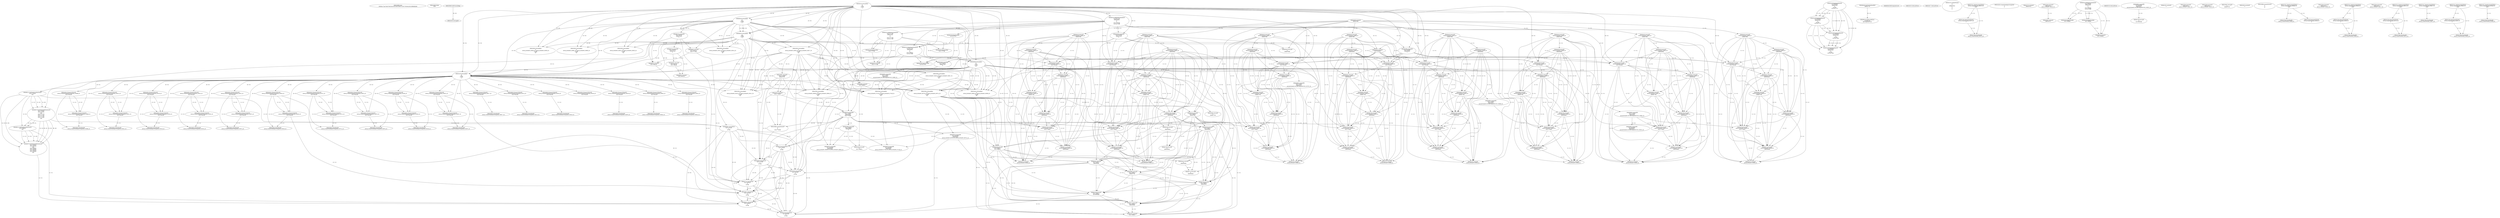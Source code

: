 // Global SCDG with merge call
digraph {
	0 [label="268454688.main
2d585ec73ae76a975632dcc810f156cf1bf4e7cc5547263c9a24614f89d9d4bd"]
	1 [label="268454699.Sleep
1000"]
	2 [label="268450908.GetProcessHeap
"]
	3 [label="268465424.VirtualAlloc
0
128
12288
4"]
	4 [label="268465190.RegOpenKeyExW
2147483650
268501000
0
131097
2147417172"]
	5 [label="268465223.RegQueryValueExW
2147417376
268500984
0
0
3221762048
2147417188"]
	3 -> 5 [label="(0-->5)"]
	6 [label="268465239.RegCloseKey
2147417376"]
	5 -> 6 [label="(1-->1)"]
	7 [label="268465489.wsprintfW
3221762048
268501104
0"]
	3 -> 7 [label="(0-->1)"]
	5 -> 7 [label="(5-->1)"]
	8 [label="268466183.VirtualAlloc
0
1024
12288
4"]
	3 -> 8 [label="(3-->3)"]
	3 -> 8 [label="(4-->4)"]
	9 [label="268466202.VirtualAlloc
0
3596
12288
4"]
	3 -> 9 [label="(3-->3)"]
	8 -> 9 [label="(3-->3)"]
	3 -> 9 [label="(4-->4)"]
	8 -> 9 [label="(4-->4)"]
	10 [label="268466212.GetWindowsDirectoryW
3221770240
256"]
	9 -> 10 [label="(0-->1)"]
	11 [label="268466270.GetVolumeInformationW
3221770240
3221770752
256
3221771776
3221771784
3221771780
3221771264
256"]
	9 -> 11 [label="(0-->1)"]
	10 -> 11 [label="(1-->1)"]
	10 -> 11 [label="(2-->3)"]
	10 -> 11 [label="(2-->8)"]
	12 [label="268465190.RegOpenKeyExW
2147483650
268501632
0
131097
2147417172"]
	4 -> 12 [label="(1-->1)"]
	4 -> 12 [label="(4-->4)"]
	4 -> 12 [label="(5-->5)"]
	13 [label="268466376.wsprintfW
3221766144
268501204
0"]
	8 -> 13 [label="(0-->1)"]
	14 [label="268466397.lstrcatW
3221766144
3221771788"]
	8 -> 14 [label="(0-->1)"]
	13 -> 14 [label="(1-->1)"]
	15 [label="268466409.GetModuleHandleW
268501752"]
	16 [label="268466416.GetProcAddress
270536744
RtlComputeCrc32"]
	15 -> 16 [label="(0-->1)"]
	17 [label="268466432.lstrlenW
3221766144"]
	8 -> 17 [label="(0-->1)"]
	13 -> 17 [label="(1-->1)"]
	14 -> 17 [label="(1-->1)"]
	18 [label="268466449.RtlComputeCrc32
"]
	19 [label="268466481.VirtualFree
3221770240
0
32768"]
	9 -> 19 [label="(0-->1)"]
	10 -> 19 [label="(1-->1)"]
	11 -> 19 [label="(1-->1)"]
	20 [label="268464882.lstrlenW
3221762048"]
	3 -> 20 [label="(0-->1)"]
	5 -> 20 [label="(5-->1)"]
	7 -> 20 [label="(1-->1)"]
	21 [label="268464893.lstrlenW
268497860"]
	22 [label="268453932.VirtualAlloc
0
retval_lstrlenW_32820_32_retval_lstrlenW_32817_32
12288
64"]
	3 -> 22 [label="(3-->3)"]
	8 -> 22 [label="(3-->3)"]
	9 -> 22 [label="(3-->3)"]
	23 [label="268453967.lstrcpyW
3221774336
268497976"]
	22 -> 23 [label="(0-->1)"]
	24 [label="268453974.lstrlenW
3221774336"]
	22 -> 24 [label="(0-->1)"]
	23 -> 24 [label="(1-->1)"]
	25 [label="268464425.lstrcatW
retval_lstrlenW_32882_32
268497860"]
	21 -> 25 [label="(1-->2)"]
	26 [label="268464433.lstrcatW
retval_lstrlenW_32882_32
268500944"]
	25 -> 26 [label="(1-->1)"]
	27 [label="268464439.lstrcatW
retval_lstrlenW_32882_32
3221762048"]
	25 -> 27 [label="(1-->1)"]
	26 -> 27 [label="(1-->1)"]
	3 -> 27 [label="(0-->2)"]
	5 -> 27 [label="(5-->2)"]
	7 -> 27 [label="(1-->2)"]
	20 -> 27 [label="(1-->2)"]
	28 [label="268464447.lstrcatW
retval_lstrlenW_32882_32
268500948"]
	25 -> 28 [label="(1-->1)"]
	26 -> 28 [label="(1-->1)"]
	27 -> 28 [label="(1-->1)"]
	29 [label="268464636.VirtualAlloc
0
66
12288
64"]
	3 -> 29 [label="(3-->3)"]
	8 -> 29 [label="(3-->3)"]
	9 -> 29 [label="(3-->3)"]
	22 -> 29 [label="(3-->3)"]
	22 -> 29 [label="(4-->4)"]
	30 [label="268464679.wsprintfW
3221778432
268500964
3221774336"]
	29 -> 30 [label="(0-->1)"]
	22 -> 30 [label="(0-->3)"]
	23 -> 30 [label="(1-->3)"]
	24 -> 30 [label="(1-->3)"]
	31 [label="268464692.lstrcatW
retval_lstrlenW_32882_32
268497764"]
	25 -> 31 [label="(1-->1)"]
	26 -> 31 [label="(1-->1)"]
	27 -> 31 [label="(1-->1)"]
	28 -> 31 [label="(1-->1)"]
	32 [label="268464700.lstrcatW
retval_lstrlenW_32882_32
268500944"]
	25 -> 32 [label="(1-->1)"]
	26 -> 32 [label="(1-->1)"]
	27 -> 32 [label="(1-->1)"]
	28 -> 32 [label="(1-->1)"]
	31 -> 32 [label="(1-->1)"]
	26 -> 32 [label="(2-->2)"]
	33 [label="268464706.lstrcatW
retval_lstrlenW_32882_32
3221778432"]
	25 -> 33 [label="(1-->1)"]
	26 -> 33 [label="(1-->1)"]
	27 -> 33 [label="(1-->1)"]
	28 -> 33 [label="(1-->1)"]
	31 -> 33 [label="(1-->1)"]
	32 -> 33 [label="(1-->1)"]
	29 -> 33 [label="(0-->2)"]
	30 -> 33 [label="(1-->2)"]
	34 [label="268464714.lstrcatW
retval_lstrlenW_32882_32
268500948"]
	25 -> 34 [label="(1-->1)"]
	26 -> 34 [label="(1-->1)"]
	27 -> 34 [label="(1-->1)"]
	28 -> 34 [label="(1-->1)"]
	31 -> 34 [label="(1-->1)"]
	32 -> 34 [label="(1-->1)"]
	33 -> 34 [label="(1-->1)"]
	28 -> 34 [label="(2-->2)"]
	35 [label="268464726.VirtualFree
3221778432
0
32768"]
	29 -> 35 [label="(0-->1)"]
	30 -> 35 [label="(1-->1)"]
	33 -> 35 [label="(2-->1)"]
	19 -> 35 [label="(3-->3)"]
	36 [label="268464767.lstrlenW
retval_lstrlenW_32882_32"]
	25 -> 36 [label="(1-->1)"]
	26 -> 36 [label="(1-->1)"]
	27 -> 36 [label="(1-->1)"]
	28 -> 36 [label="(1-->1)"]
	31 -> 36 [label="(1-->1)"]
	32 -> 36 [label="(1-->1)"]
	33 -> 36 [label="(1-->1)"]
	34 -> 36 [label="(1-->1)"]
	37 [label="268453998.CreateMutexW
0
0
3221774336"]
	22 -> 37 [label="(0-->3)"]
	23 -> 37 [label="(1-->3)"]
	24 -> 37 [label="(1-->3)"]
	30 -> 37 [label="(3-->3)"]
	38 [label="268454010.GetLastError
"]
	39 [label="268454017.GetLastError
"]
	40 [label="268454043.VirtualFree
3221774336
0
32768"]
	22 -> 40 [label="(0-->1)"]
	23 -> 40 [label="(1-->1)"]
	24 -> 40 [label="(1-->1)"]
	30 -> 40 [label="(3-->1)"]
	37 -> 40 [label="(3-->1)"]
	19 -> 40 [label="(3-->3)"]
	35 -> 40 [label="(3-->3)"]
	41 [label="268467629.VirtualFree
3221762048
0
32768"]
	3 -> 41 [label="(0-->1)"]
	5 -> 41 [label="(5-->1)"]
	7 -> 41 [label="(1-->1)"]
	20 -> 41 [label="(1-->1)"]
	27 -> 41 [label="(2-->1)"]
	19 -> 41 [label="(3-->3)"]
	35 -> 41 [label="(3-->3)"]
	40 -> 41 [label="(3-->3)"]
	42 [label="268467737.VirtualFree
3221766144
0
32768"]
	8 -> 42 [label="(0-->1)"]
	13 -> 42 [label="(1-->1)"]
	14 -> 42 [label="(1-->1)"]
	17 -> 42 [label="(1-->1)"]
	19 -> 42 [label="(3-->3)"]
	35 -> 42 [label="(3-->3)"]
	40 -> 42 [label="(3-->3)"]
	41 -> 42 [label="(3-->3)"]
	43 [label="268454737.CreateThread
0
0
268447024
0
0
0"]
	44 [label="268454761.WaitForSingleObject
retval_CreateThread_33075_32
5000"]
	45 [label="268454780.TerminateThread
retval_CreateThread_33075_32
0"]
	44 -> 45 [label="(1-->1)"]
	46 [label="268454790.CloseHandle
retval_CreateThread_33075_32"]
	44 -> 46 [label="(1-->1)"]
	45 -> 46 [label="(1-->1)"]
	47 [label="268454450.CreateToolhelp32Snapshot
2
0"]
	48 [label="268454476.VirtualAlloc
0
556
12288
4"]
	3 -> 48 [label="(3-->3)"]
	8 -> 48 [label="(3-->3)"]
	9 -> 48 [label="(3-->3)"]
	22 -> 48 [label="(3-->3)"]
	29 -> 48 [label="(3-->3)"]
	3 -> 48 [label="(4-->4)"]
	8 -> 48 [label="(4-->4)"]
	9 -> 48 [label="(4-->4)"]
	49 [label="268454501.Process32FirstW
retval_CreateToolhelp32Snapshot_33520_32
3221782528"]
	48 -> 49 [label="(0-->2)"]
	50 [label="268454533.lstrcmpiW
"]
	2 -> 50 [label="(0-->0)"]
	51 [label="268454602.Process32NextW
retval_CreateToolhelp32Snapshot_33520_32
3221782528"]
	49 -> 51 [label="(1-->1)"]
	48 -> 51 [label="(0-->2)"]
	49 -> 51 [label="(2-->2)"]
	52 [label="268454627.VirtualFree
3221782528
0
32768"]
	48 -> 52 [label="(0-->1)"]
	49 -> 52 [label="(2-->1)"]
	51 -> 52 [label="(2-->1)"]
	19 -> 52 [label="(3-->3)"]
	35 -> 52 [label="(3-->3)"]
	40 -> 52 [label="(3-->3)"]
	41 -> 52 [label="(3-->3)"]
	42 -> 52 [label="(3-->3)"]
	53 [label="268454634.CloseHandle
retval_CreateToolhelp32Snapshot_33520_32"]
	49 -> 53 [label="(1-->1)"]
	51 -> 53 [label="(1-->1)"]
	54 [label="268465190.RegOpenKeyExW
2147483650
268501000
0
131097
2147417052"]
	4 -> 54 [label="(1-->1)"]
	12 -> 54 [label="(1-->1)"]
	4 -> 54 [label="(2-->2)"]
	4 -> 54 [label="(4-->4)"]
	12 -> 54 [label="(4-->4)"]
	55 [label="268465223.RegQueryValueExW
2147417376
268500984
0
0
3221786624
2147417068"]
	5 -> 55 [label="(1-->1)"]
	6 -> 55 [label="(1-->1)"]
	5 -> 55 [label="(2-->2)"]
	56 [label="268465489.wsprintfW
3221786624
268501104
0"]
	55 -> 56 [label="(5-->1)"]
	7 -> 56 [label="(2-->2)"]
	57 [label="268466212.GetWindowsDirectoryW
3221794816
256"]
	10 -> 57 [label="(2-->2)"]
	11 -> 57 [label="(3-->2)"]
	11 -> 57 [label="(8-->2)"]
	58 [label="268466270.GetVolumeInformationW
3221794816
3221795328
256
3221796352
3221796360
3221796356
3221795840
256"]
	57 -> 58 [label="(1-->1)"]
	10 -> 58 [label="(2-->3)"]
	11 -> 58 [label="(3-->3)"]
	11 -> 58 [label="(8-->3)"]
	57 -> 58 [label="(2-->3)"]
	10 -> 58 [label="(2-->8)"]
	11 -> 58 [label="(3-->8)"]
	11 -> 58 [label="(8-->8)"]
	57 -> 58 [label="(2-->8)"]
	59 [label="268465190.RegOpenKeyExW
2147483650
268501632
0
131097
2147417052"]
	4 -> 59 [label="(1-->1)"]
	12 -> 59 [label="(1-->1)"]
	54 -> 59 [label="(1-->1)"]
	12 -> 59 [label="(2-->2)"]
	4 -> 59 [label="(4-->4)"]
	12 -> 59 [label="(4-->4)"]
	54 -> 59 [label="(4-->4)"]
	54 -> 59 [label="(5-->5)"]
	60 [label="268466376.wsprintfW
3221790720
268501204
0"]
	13 -> 60 [label="(2-->2)"]
	61 [label="268466397.lstrcatW
3221790720
3221796364"]
	60 -> 61 [label="(1-->1)"]
	62 [label="268466432.lstrlenW
3221790720"]
	60 -> 62 [label="(1-->1)"]
	61 -> 62 [label="(1-->1)"]
	63 [label="268466481.VirtualFree
3221794816
0
32768"]
	57 -> 63 [label="(1-->1)"]
	58 -> 63 [label="(1-->1)"]
	19 -> 63 [label="(3-->3)"]
	35 -> 63 [label="(3-->3)"]
	40 -> 63 [label="(3-->3)"]
	41 -> 63 [label="(3-->3)"]
	42 -> 63 [label="(3-->3)"]
	52 -> 63 [label="(3-->3)"]
	64 [label="268464882.lstrlenW
3221786624"]
	55 -> 64 [label="(5-->1)"]
	56 -> 64 [label="(1-->1)"]
	65 [label="268452641.VirtualAlloc
0
retval_lstrlenW_36733_32_retval_lstrlenW_36731_32
12288
64"]
	3 -> 65 [label="(3-->3)"]
	8 -> 65 [label="(3-->3)"]
	9 -> 65 [label="(3-->3)"]
	22 -> 65 [label="(3-->3)"]
	29 -> 65 [label="(3-->3)"]
	48 -> 65 [label="(3-->3)"]
	22 -> 65 [label="(4-->4)"]
	29 -> 65 [label="(4-->4)"]
	66 [label="268464425.lstrcatW
3221798912
268497860"]
	65 -> 66 [label="(0-->1)"]
	21 -> 66 [label="(1-->2)"]
	25 -> 66 [label="(2-->2)"]
	67 [label="268464433.lstrcatW
3221798912
268500944"]
	65 -> 67 [label="(0-->1)"]
	66 -> 67 [label="(1-->1)"]
	26 -> 67 [label="(2-->2)"]
	32 -> 67 [label="(2-->2)"]
	68 [label="268464439.lstrcatW
3221798912
3221786624"]
	65 -> 68 [label="(0-->1)"]
	66 -> 68 [label="(1-->1)"]
	67 -> 68 [label="(1-->1)"]
	55 -> 68 [label="(5-->2)"]
	56 -> 68 [label="(1-->2)"]
	64 -> 68 [label="(1-->2)"]
	69 [label="268464447.lstrcatW
3221798912
268500948"]
	65 -> 69 [label="(0-->1)"]
	66 -> 69 [label="(1-->1)"]
	67 -> 69 [label="(1-->1)"]
	68 -> 69 [label="(1-->1)"]
	28 -> 69 [label="(2-->2)"]
	34 -> 69 [label="(2-->2)"]
	70 [label="268464679.wsprintfW
3221803008
268500964
retval_lstrlenW_36733_32_retval_lstrlenW_36731_32"]
	30 -> 70 [label="(2-->2)"]
	65 -> 70 [label="(2-->3)"]
	71 [label="268464692.lstrcatW
3221798912
268497764"]
	65 -> 71 [label="(0-->1)"]
	66 -> 71 [label="(1-->1)"]
	67 -> 71 [label="(1-->1)"]
	68 -> 71 [label="(1-->1)"]
	69 -> 71 [label="(1-->1)"]
	31 -> 71 [label="(2-->2)"]
	72 [label="268464700.lstrcatW
3221798912
268500944"]
	65 -> 72 [label="(0-->1)"]
	66 -> 72 [label="(1-->1)"]
	67 -> 72 [label="(1-->1)"]
	68 -> 72 [label="(1-->1)"]
	69 -> 72 [label="(1-->1)"]
	71 -> 72 [label="(1-->1)"]
	26 -> 72 [label="(2-->2)"]
	32 -> 72 [label="(2-->2)"]
	67 -> 72 [label="(2-->2)"]
	73 [label="268464706.lstrcatW
3221798912
3221803008"]
	65 -> 73 [label="(0-->1)"]
	66 -> 73 [label="(1-->1)"]
	67 -> 73 [label="(1-->1)"]
	68 -> 73 [label="(1-->1)"]
	69 -> 73 [label="(1-->1)"]
	71 -> 73 [label="(1-->1)"]
	72 -> 73 [label="(1-->1)"]
	70 -> 73 [label="(1-->2)"]
	74 [label="268464714.lstrcatW
3221798912
268500948"]
	65 -> 74 [label="(0-->1)"]
	66 -> 74 [label="(1-->1)"]
	67 -> 74 [label="(1-->1)"]
	68 -> 74 [label="(1-->1)"]
	69 -> 74 [label="(1-->1)"]
	71 -> 74 [label="(1-->1)"]
	72 -> 74 [label="(1-->1)"]
	73 -> 74 [label="(1-->1)"]
	28 -> 74 [label="(2-->2)"]
	34 -> 74 [label="(2-->2)"]
	69 -> 74 [label="(2-->2)"]
	75 [label="268464726.VirtualFree
3221803008
0
32768"]
	70 -> 75 [label="(1-->1)"]
	73 -> 75 [label="(2-->1)"]
	19 -> 75 [label="(3-->3)"]
	35 -> 75 [label="(3-->3)"]
	40 -> 75 [label="(3-->3)"]
	41 -> 75 [label="(3-->3)"]
	42 -> 75 [label="(3-->3)"]
	52 -> 75 [label="(3-->3)"]
	63 -> 75 [label="(3-->3)"]
	76 [label="268464767.lstrlenW
3221798912"]
	65 -> 76 [label="(0-->1)"]
	66 -> 76 [label="(1-->1)"]
	67 -> 76 [label="(1-->1)"]
	68 -> 76 [label="(1-->1)"]
	69 -> 76 [label="(1-->1)"]
	71 -> 76 [label="(1-->1)"]
	72 -> 76 [label="(1-->1)"]
	73 -> 76 [label="(1-->1)"]
	74 -> 76 [label="(1-->1)"]
	77 [label="268452707.lstrlenW
268497912"]
	78 [label="268452834.lstrcpyW
268510272
retval_lstrlenW_39034_32"]
	79 [label="268452841.lstrlenW
268510272"]
	78 -> 79 [label="(1-->1)"]
	80 [label="268465489.wsprintfW
3221786624
268500964
0"]
	30 -> 80 [label="(2-->2)"]
	81 [label="268465223.RegQueryValueExW
3221796364
268501592
0
0
3221796364
2147417068"]
	82 [label="268465254.GetLastError
"]
	83 [label="268465263.RegCloseKey
3221796364"]
	81 -> 83 [label="(1-->1)"]
	81 -> 83 [label="(5-->1)"]
	84 [label="268452641.VirtualAlloc
0
retval_lstrlenW_35413_32_retval_lstrlenW_35411_32
12288
64"]
	3 -> 84 [label="(3-->3)"]
	8 -> 84 [label="(3-->3)"]
	9 -> 84 [label="(3-->3)"]
	22 -> 84 [label="(3-->3)"]
	29 -> 84 [label="(3-->3)"]
	48 -> 84 [label="(3-->3)"]
	22 -> 84 [label="(4-->4)"]
	29 -> 84 [label="(4-->4)"]
	85 [label="268464425.lstrcatW
0
268497860"]
	21 -> 85 [label="(1-->2)"]
	25 -> 85 [label="(2-->2)"]
	86 [label="268464433.lstrcatW
0
268500944"]
	26 -> 86 [label="(2-->2)"]
	32 -> 86 [label="(2-->2)"]
	87 [label="268464439.lstrcatW
0
3221786624"]
	64 -> 87 [label="(1-->2)"]
	80 -> 87 [label="(1-->2)"]
	88 [label="268464447.lstrcatW
0
268500948"]
	28 -> 88 [label="(2-->2)"]
	34 -> 88 [label="(2-->2)"]
	89 [label="268464662.wsprintfW
3221803008
268500952
unconstrained_ret_RtlComputeCrc32_35397_32"]
	90 [label="268464692.lstrcatW
0
268497764"]
	31 -> 90 [label="(2-->2)"]
	91 [label="268464700.lstrcatW
0
268500944"]
	26 -> 91 [label="(2-->2)"]
	32 -> 91 [label="(2-->2)"]
	86 -> 91 [label="(2-->2)"]
	92 [label="268464706.lstrcatW
0
3221803008"]
	89 -> 92 [label="(1-->2)"]
	93 [label="268464714.lstrcatW
0
268500948"]
	28 -> 93 [label="(2-->2)"]
	34 -> 93 [label="(2-->2)"]
	88 -> 93 [label="(2-->2)"]
	94 [label="268464767.lstrlenW
0"]
	95 [label="268452834.lstrcpyW
268510272
retval_lstrlenW_38591_32"]
	96 [label="268465263.RegCloseKey
2147417376"]
	5 -> 96 [label="(1-->1)"]
	6 -> 96 [label="(1-->1)"]
	55 -> 96 [label="(1-->1)"]
	97 [label="268452641.VirtualAlloc
0
retval_lstrlenW_38560_32_retval_lstrlenW_38564_32
12288
64"]
	3 -> 97 [label="(3-->3)"]
	8 -> 97 [label="(3-->3)"]
	9 -> 97 [label="(3-->3)"]
	22 -> 97 [label="(3-->3)"]
	29 -> 97 [label="(3-->3)"]
	48 -> 97 [label="(3-->3)"]
	22 -> 97 [label="(4-->4)"]
	29 -> 97 [label="(4-->4)"]
	98 [label="268464679.wsprintfW
3221803008
268500964
retval_lstrlenW_38560_32_retval_lstrlenW_38564_32"]
	30 -> 98 [label="(2-->2)"]
	80 -> 98 [label="(2-->2)"]
	97 -> 98 [label="(2-->3)"]
	99 [label="268452834.lstrcpyW
268510272
retval_lstrlenW_39035_32"]
	100 [label="268465489.wsprintfW
3221762048
268500964
0"]
	3 -> 100 [label="(0-->1)"]
	5 -> 100 [label="(5-->1)"]
	101 [label="268453932.VirtualAlloc
0
retval_lstrlenW_32818_32_retval_lstrlenW_32821_32
12288
64"]
	3 -> 101 [label="(3-->3)"]
	8 -> 101 [label="(3-->3)"]
	9 -> 101 [label="(3-->3)"]
	102 [label="268453967.lstrcpyW
0
268497976"]
	103 [label="268453974.lstrlenW
0"]
	104 [label="268464425.lstrcatW
retval_lstrlenW_32855_32
268497860"]
	21 -> 104 [label="(1-->2)"]
	105 [label="268464433.lstrcatW
retval_lstrlenW_32855_32
268500944"]
	104 -> 105 [label="(1-->1)"]
	106 [label="268464439.lstrcatW
retval_lstrlenW_32855_32
3221762048"]
	104 -> 106 [label="(1-->1)"]
	105 -> 106 [label="(1-->1)"]
	3 -> 106 [label="(0-->2)"]
	5 -> 106 [label="(5-->2)"]
	20 -> 106 [label="(1-->2)"]
	100 -> 106 [label="(1-->2)"]
	107 [label="268464447.lstrcatW
retval_lstrlenW_32855_32
268500948"]
	104 -> 107 [label="(1-->1)"]
	105 -> 107 [label="(1-->1)"]
	106 -> 107 [label="(1-->1)"]
	108 [label="268464662.wsprintfW
3221778432
268500952
unconstrained_ret_RtlComputeCrc32_32805_32"]
	29 -> 108 [label="(0-->1)"]
	109 [label="268464692.lstrcatW
retval_lstrlenW_32855_32
268497764"]
	104 -> 109 [label="(1-->1)"]
	105 -> 109 [label="(1-->1)"]
	106 -> 109 [label="(1-->1)"]
	107 -> 109 [label="(1-->1)"]
	110 [label="268464700.lstrcatW
retval_lstrlenW_32855_32
268500944"]
	104 -> 110 [label="(1-->1)"]
	105 -> 110 [label="(1-->1)"]
	106 -> 110 [label="(1-->1)"]
	107 -> 110 [label="(1-->1)"]
	109 -> 110 [label="(1-->1)"]
	105 -> 110 [label="(2-->2)"]
	111 [label="268464706.lstrcatW
retval_lstrlenW_32855_32
3221778432"]
	104 -> 111 [label="(1-->1)"]
	105 -> 111 [label="(1-->1)"]
	106 -> 111 [label="(1-->1)"]
	107 -> 111 [label="(1-->1)"]
	109 -> 111 [label="(1-->1)"]
	110 -> 111 [label="(1-->1)"]
	29 -> 111 [label="(0-->2)"]
	108 -> 111 [label="(1-->2)"]
	112 [label="268464714.lstrcatW
retval_lstrlenW_32855_32
268500948"]
	104 -> 112 [label="(1-->1)"]
	105 -> 112 [label="(1-->1)"]
	106 -> 112 [label="(1-->1)"]
	107 -> 112 [label="(1-->1)"]
	109 -> 112 [label="(1-->1)"]
	110 -> 112 [label="(1-->1)"]
	111 -> 112 [label="(1-->1)"]
	107 -> 112 [label="(2-->2)"]
	113 [label="268464767.lstrlenW
retval_lstrlenW_32855_32"]
	104 -> 113 [label="(1-->1)"]
	105 -> 113 [label="(1-->1)"]
	106 -> 113 [label="(1-->1)"]
	107 -> 113 [label="(1-->1)"]
	109 -> 113 [label="(1-->1)"]
	110 -> 113 [label="(1-->1)"]
	111 -> 113 [label="(1-->1)"]
	112 -> 113 [label="(1-->1)"]
	114 [label="268453998.CreateMutexW
0
0
0"]
	115 [label="268454761.WaitForSingleObject
retval_CreateThread_33049_32
5000"]
	116 [label="268454790.CloseHandle
retval_CreateThread_33049_32"]
	115 -> 116 [label="(1-->1)"]
	117 [label="268454501.Process32FirstW
retval_CreateToolhelp32Snapshot_33251_32
3221782528"]
	48 -> 117 [label="(0-->2)"]
	118 [label="268454602.Process32NextW
retval_CreateToolhelp32Snapshot_33251_32
3221782528"]
	117 -> 118 [label="(1-->1)"]
	48 -> 118 [label="(0-->2)"]
	117 -> 118 [label="(2-->2)"]
	119 [label="268454634.CloseHandle
retval_CreateToolhelp32Snapshot_33251_32"]
	117 -> 119 [label="(1-->1)"]
	118 -> 119 [label="(1-->1)"]
	120 [label="268452641.VirtualAlloc
0
retval_lstrlenW_37145_32_retval_lstrlenW_37146_32
12288
64"]
	3 -> 120 [label="(3-->3)"]
	8 -> 120 [label="(3-->3)"]
	9 -> 120 [label="(3-->3)"]
	29 -> 120 [label="(3-->3)"]
	48 -> 120 [label="(3-->3)"]
	101 -> 120 [label="(3-->3)"]
	29 -> 120 [label="(4-->4)"]
	101 -> 120 [label="(4-->4)"]
	121 [label="268464679.wsprintfW
3221803008
268500964
retval_lstrlenW_37145_32_retval_lstrlenW_37146_32"]
	80 -> 121 [label="(2-->2)"]
	100 -> 121 [label="(2-->2)"]
	120 -> 121 [label="(2-->3)"]
	122 [label="268452834.lstrcpyW
268510272
retval_lstrlenW_39036_32"]
	123 [label="268464425.lstrcatW
retval_lstrlenW_32838_32
268497860"]
	21 -> 123 [label="(1-->2)"]
	124 [label="268464433.lstrcatW
retval_lstrlenW_32838_32
268500944"]
	123 -> 124 [label="(1-->1)"]
	125 [label="268464439.lstrcatW
retval_lstrlenW_32838_32
3221762048"]
	123 -> 125 [label="(1-->1)"]
	124 -> 125 [label="(1-->1)"]
	3 -> 125 [label="(0-->2)"]
	5 -> 125 [label="(5-->2)"]
	20 -> 125 [label="(1-->2)"]
	100 -> 125 [label="(1-->2)"]
	126 [label="268464447.lstrcatW
retval_lstrlenW_32838_32
268500948"]
	123 -> 126 [label="(1-->1)"]
	124 -> 126 [label="(1-->1)"]
	125 -> 126 [label="(1-->1)"]
	127 [label="268464692.lstrcatW
retval_lstrlenW_32838_32
268497764"]
	123 -> 127 [label="(1-->1)"]
	124 -> 127 [label="(1-->1)"]
	125 -> 127 [label="(1-->1)"]
	126 -> 127 [label="(1-->1)"]
	128 [label="268464700.lstrcatW
retval_lstrlenW_32838_32
268500944"]
	123 -> 128 [label="(1-->1)"]
	124 -> 128 [label="(1-->1)"]
	125 -> 128 [label="(1-->1)"]
	126 -> 128 [label="(1-->1)"]
	127 -> 128 [label="(1-->1)"]
	124 -> 128 [label="(2-->2)"]
	129 [label="268464706.lstrcatW
retval_lstrlenW_32838_32
3221778432"]
	123 -> 129 [label="(1-->1)"]
	124 -> 129 [label="(1-->1)"]
	125 -> 129 [label="(1-->1)"]
	126 -> 129 [label="(1-->1)"]
	127 -> 129 [label="(1-->1)"]
	128 -> 129 [label="(1-->1)"]
	29 -> 129 [label="(0-->2)"]
	108 -> 129 [label="(1-->2)"]
	130 [label="268464714.lstrcatW
retval_lstrlenW_32838_32
268500948"]
	123 -> 130 [label="(1-->1)"]
	124 -> 130 [label="(1-->1)"]
	125 -> 130 [label="(1-->1)"]
	126 -> 130 [label="(1-->1)"]
	127 -> 130 [label="(1-->1)"]
	128 -> 130 [label="(1-->1)"]
	129 -> 130 [label="(1-->1)"]
	126 -> 130 [label="(2-->2)"]
	131 [label="268464767.lstrlenW
retval_lstrlenW_32838_32"]
	123 -> 131 [label="(1-->1)"]
	124 -> 131 [label="(1-->1)"]
	125 -> 131 [label="(1-->1)"]
	126 -> 131 [label="(1-->1)"]
	127 -> 131 [label="(1-->1)"]
	128 -> 131 [label="(1-->1)"]
	129 -> 131 [label="(1-->1)"]
	130 -> 131 [label="(1-->1)"]
	132 [label="268454761.WaitForSingleObject
retval_CreateThread_32958_32
5000"]
	133 [label="268454780.TerminateThread
retval_CreateThread_32958_32
0"]
	132 -> 133 [label="(1-->1)"]
	134 [label="268454790.CloseHandle
retval_CreateThread_32958_32"]
	132 -> 134 [label="(1-->1)"]
	133 -> 134 [label="(1-->1)"]
	135 [label="268454501.Process32FirstW
retval_CreateToolhelp32Snapshot_33135_32
3221782528"]
	48 -> 135 [label="(0-->2)"]
	136 [label="268454602.Process32NextW
retval_CreateToolhelp32Snapshot_33135_32
3221782528"]
	135 -> 136 [label="(1-->1)"]
	48 -> 136 [label="(0-->2)"]
	135 -> 136 [label="(2-->2)"]
	137 [label="268454634.CloseHandle
retval_CreateToolhelp32Snapshot_33135_32"]
	135 -> 137 [label="(1-->1)"]
	136 -> 137 [label="(1-->1)"]
	138 [label="268465239.RegCloseKey
3221796364"]
	81 -> 138 [label="(1-->1)"]
	81 -> 138 [label="(5-->1)"]
	139 [label="268466320.lstrlenW
3221796364"]
	81 -> 139 [label="(1-->1)"]
	81 -> 139 [label="(5-->1)"]
	138 -> 139 [label="(1-->1)"]
	140 [label="268452641.VirtualAlloc
0
retval_lstrlenW_35840_32_retval_lstrlenW_35836_32
12288
64"]
	3 -> 140 [label="(3-->3)"]
	8 -> 140 [label="(3-->3)"]
	9 -> 140 [label="(3-->3)"]
	29 -> 140 [label="(3-->3)"]
	48 -> 140 [label="(3-->3)"]
	101 -> 140 [label="(3-->3)"]
	29 -> 140 [label="(4-->4)"]
	101 -> 140 [label="(4-->4)"]
	141 [label="268464662.wsprintfW
3221803008
268500952
unconstrained_ret_RtlComputeCrc32_35331_32"]
	108 -> 141 [label="(2-->2)"]
	142 [label="268452834.lstrcpyW
268510272
retval_lstrlenW_39012_32"]
	143 [label="268465223.RegQueryValueExW
3221771788
268501592
0
0
3221771788
2147417188"]
	5 -> 143 [label="(6-->6)"]
	144 [label="268465239.RegCloseKey
3221771788"]
	143 -> 144 [label="(1-->1)"]
	143 -> 144 [label="(5-->1)"]
	145 [label="268466320.lstrlenW
3221771788"]
	143 -> 145 [label="(1-->1)"]
	143 -> 145 [label="(5-->1)"]
	144 -> 145 [label="(1-->1)"]
	146 [label="268454501.Process32FirstW
retval_CreateToolhelp32Snapshot_33232_32
3221782528"]
	48 -> 146 [label="(0-->2)"]
	147 [label="268454602.Process32NextW
retval_CreateToolhelp32Snapshot_33232_32
3221782528"]
	146 -> 147 [label="(1-->1)"]
	48 -> 147 [label="(0-->2)"]
	146 -> 147 [label="(2-->2)"]
	148 [label="268454634.CloseHandle
retval_CreateToolhelp32Snapshot_33232_32"]
	146 -> 148 [label="(1-->1)"]
	147 -> 148 [label="(1-->1)"]
	149 [label="268465263.RegCloseKey
3221771788"]
	143 -> 149 [label="(1-->1)"]
	143 -> 149 [label="(5-->1)"]
	150 [label="268453932.VirtualAlloc
0
retval_lstrlenW_32822_32_retval_lstrlenW_32823_32
12288
64"]
	3 -> 150 [label="(3-->3)"]
	8 -> 150 [label="(3-->3)"]
	9 -> 150 [label="(3-->3)"]
	151 [label="268464425.lstrcatW
retval_lstrlenW_32844_32
268497860"]
	21 -> 151 [label="(1-->2)"]
	152 [label="268464433.lstrcatW
retval_lstrlenW_32844_32
268500944"]
	151 -> 152 [label="(1-->1)"]
	153 [label="268464439.lstrcatW
retval_lstrlenW_32844_32
3221762048"]
	151 -> 153 [label="(1-->1)"]
	152 -> 153 [label="(1-->1)"]
	3 -> 153 [label="(0-->2)"]
	20 -> 153 [label="(1-->2)"]
	100 -> 153 [label="(1-->2)"]
	154 [label="268464447.lstrcatW
retval_lstrlenW_32844_32
268500948"]
	151 -> 154 [label="(1-->1)"]
	152 -> 154 [label="(1-->1)"]
	153 -> 154 [label="(1-->1)"]
	155 [label="268464692.lstrcatW
retval_lstrlenW_32844_32
268497764"]
	151 -> 155 [label="(1-->1)"]
	152 -> 155 [label="(1-->1)"]
	153 -> 155 [label="(1-->1)"]
	154 -> 155 [label="(1-->1)"]
	156 [label="268464700.lstrcatW
retval_lstrlenW_32844_32
268500944"]
	151 -> 156 [label="(1-->1)"]
	152 -> 156 [label="(1-->1)"]
	153 -> 156 [label="(1-->1)"]
	154 -> 156 [label="(1-->1)"]
	155 -> 156 [label="(1-->1)"]
	152 -> 156 [label="(2-->2)"]
	157 [label="268464706.lstrcatW
retval_lstrlenW_32844_32
3221778432"]
	151 -> 157 [label="(1-->1)"]
	152 -> 157 [label="(1-->1)"]
	153 -> 157 [label="(1-->1)"]
	154 -> 157 [label="(1-->1)"]
	155 -> 157 [label="(1-->1)"]
	156 -> 157 [label="(1-->1)"]
	29 -> 157 [label="(0-->2)"]
	30 -> 157 [label="(1-->2)"]
	158 [label="268464714.lstrcatW
retval_lstrlenW_32844_32
268500948"]
	151 -> 158 [label="(1-->1)"]
	152 -> 158 [label="(1-->1)"]
	153 -> 158 [label="(1-->1)"]
	154 -> 158 [label="(1-->1)"]
	155 -> 158 [label="(1-->1)"]
	156 -> 158 [label="(1-->1)"]
	157 -> 158 [label="(1-->1)"]
	154 -> 158 [label="(2-->2)"]
	159 [label="268464767.lstrlenW
retval_lstrlenW_32844_32"]
	151 -> 159 [label="(1-->1)"]
	152 -> 159 [label="(1-->1)"]
	153 -> 159 [label="(1-->1)"]
	154 -> 159 [label="(1-->1)"]
	155 -> 159 [label="(1-->1)"]
	156 -> 159 [label="(1-->1)"]
	157 -> 159 [label="(1-->1)"]
	158 -> 159 [label="(1-->1)"]
	160 [label="268454501.Process32FirstW
retval_CreateToolhelp32Snapshot_32972_32
3221782528"]
	48 -> 160 [label="(0-->2)"]
	161 [label="268454602.Process32NextW
retval_CreateToolhelp32Snapshot_32972_32
3221782528"]
	160 -> 161 [label="(1-->1)"]
	48 -> 161 [label="(0-->2)"]
	160 -> 161 [label="(2-->2)"]
	162 [label="268454634.CloseHandle
retval_CreateToolhelp32Snapshot_32972_32"]
	160 -> 162 [label="(1-->1)"]
	161 -> 162 [label="(1-->1)"]
	163 [label="268453932.VirtualAlloc
0
retval_lstrlenW_32826_32_retval_lstrlenW_32828_32
12288
64"]
	3 -> 163 [label="(3-->3)"]
	8 -> 163 [label="(3-->3)"]
	9 -> 163 [label="(3-->3)"]
	164 [label="268464425.lstrcatW
retval_lstrlenW_33203_32
268497860"]
	21 -> 164 [label="(1-->2)"]
	165 [label="268464433.lstrcatW
retval_lstrlenW_33203_32
268500944"]
	164 -> 165 [label="(1-->1)"]
	166 [label="268464439.lstrcatW
retval_lstrlenW_33203_32
3221762048"]
	164 -> 166 [label="(1-->1)"]
	165 -> 166 [label="(1-->1)"]
	3 -> 166 [label="(0-->2)"]
	5 -> 166 [label="(5-->2)"]
	7 -> 166 [label="(1-->2)"]
	20 -> 166 [label="(1-->2)"]
	167 [label="268464447.lstrcatW
retval_lstrlenW_33203_32
268500948"]
	164 -> 167 [label="(1-->1)"]
	165 -> 167 [label="(1-->1)"]
	166 -> 167 [label="(1-->1)"]
	168 [label="268464692.lstrcatW
retval_lstrlenW_33203_32
268497764"]
	164 -> 168 [label="(1-->1)"]
	165 -> 168 [label="(1-->1)"]
	166 -> 168 [label="(1-->1)"]
	167 -> 168 [label="(1-->1)"]
	169 [label="268464700.lstrcatW
retval_lstrlenW_33203_32
268500944"]
	164 -> 169 [label="(1-->1)"]
	165 -> 169 [label="(1-->1)"]
	166 -> 169 [label="(1-->1)"]
	167 -> 169 [label="(1-->1)"]
	168 -> 169 [label="(1-->1)"]
	165 -> 169 [label="(2-->2)"]
	170 [label="268464706.lstrcatW
retval_lstrlenW_33203_32
3221778432"]
	164 -> 170 [label="(1-->1)"]
	165 -> 170 [label="(1-->1)"]
	166 -> 170 [label="(1-->1)"]
	167 -> 170 [label="(1-->1)"]
	168 -> 170 [label="(1-->1)"]
	169 -> 170 [label="(1-->1)"]
	29 -> 170 [label="(0-->2)"]
	30 -> 170 [label="(1-->2)"]
	171 [label="268464714.lstrcatW
retval_lstrlenW_33203_32
268500948"]
	164 -> 171 [label="(1-->1)"]
	165 -> 171 [label="(1-->1)"]
	166 -> 171 [label="(1-->1)"]
	167 -> 171 [label="(1-->1)"]
	168 -> 171 [label="(1-->1)"]
	169 -> 171 [label="(1-->1)"]
	170 -> 171 [label="(1-->1)"]
	167 -> 171 [label="(2-->2)"]
	172 [label="268464767.lstrlenW
retval_lstrlenW_33203_32"]
	164 -> 172 [label="(1-->1)"]
	165 -> 172 [label="(1-->1)"]
	166 -> 172 [label="(1-->1)"]
	167 -> 172 [label="(1-->1)"]
	168 -> 172 [label="(1-->1)"]
	169 -> 172 [label="(1-->1)"]
	170 -> 172 [label="(1-->1)"]
	171 -> 172 [label="(1-->1)"]
	173 [label="268454761.WaitForSingleObject
retval_CreateThread_33474_32
5000"]
	174 [label="268454780.TerminateThread
retval_CreateThread_33474_32
0"]
	173 -> 174 [label="(1-->1)"]
	175 [label="268454790.CloseHandle
retval_CreateThread_33474_32"]
	173 -> 175 [label="(1-->1)"]
	174 -> 175 [label="(1-->1)"]
	176 [label="268454501.Process32FirstW
retval_CreateToolhelp32Snapshot_33721_32
3221782528"]
	48 -> 176 [label="(0-->2)"]
	177 [label="268454602.Process32NextW
retval_CreateToolhelp32Snapshot_33721_32
3221782528"]
	176 -> 177 [label="(1-->1)"]
	48 -> 177 [label="(0-->2)"]
	176 -> 177 [label="(2-->2)"]
	178 [label="268454634.CloseHandle
retval_CreateToolhelp32Snapshot_33721_32"]
	176 -> 178 [label="(1-->1)"]
	177 -> 178 [label="(1-->1)"]
	179 [label="268454501.Process32FirstW
retval_CreateToolhelp32Snapshot_32973_32
3221782528"]
	48 -> 179 [label="(0-->2)"]
	180 [label="268454602.Process32NextW
retval_CreateToolhelp32Snapshot_32973_32
3221782528"]
	179 -> 180 [label="(1-->1)"]
	48 -> 180 [label="(0-->2)"]
	179 -> 180 [label="(2-->2)"]
	181 [label="268454634.CloseHandle
retval_CreateToolhelp32Snapshot_32973_32"]
	179 -> 181 [label="(1-->1)"]
	180 -> 181 [label="(1-->1)"]
	182 [label="268464425.lstrcatW
retval_lstrlenW_32856_32
268497860"]
	21 -> 182 [label="(1-->2)"]
	183 [label="268464433.lstrcatW
retval_lstrlenW_32856_32
268500944"]
	182 -> 183 [label="(1-->1)"]
	184 [label="268464439.lstrcatW
retval_lstrlenW_32856_32
3221762048"]
	182 -> 184 [label="(1-->1)"]
	183 -> 184 [label="(1-->1)"]
	3 -> 184 [label="(0-->2)"]
	20 -> 184 [label="(1-->2)"]
	100 -> 184 [label="(1-->2)"]
	185 [label="268464447.lstrcatW
retval_lstrlenW_32856_32
268500948"]
	182 -> 185 [label="(1-->1)"]
	183 -> 185 [label="(1-->1)"]
	184 -> 185 [label="(1-->1)"]
	186 [label="268464662.wsprintfW
3221778432
268500952
unconstrained_ret_RtlComputeCrc32_32808_32"]
	29 -> 186 [label="(0-->1)"]
	187 [label="268464692.lstrcatW
retval_lstrlenW_32856_32
268497764"]
	182 -> 187 [label="(1-->1)"]
	183 -> 187 [label="(1-->1)"]
	184 -> 187 [label="(1-->1)"]
	185 -> 187 [label="(1-->1)"]
	188 [label="268464700.lstrcatW
retval_lstrlenW_32856_32
268500944"]
	182 -> 188 [label="(1-->1)"]
	183 -> 188 [label="(1-->1)"]
	184 -> 188 [label="(1-->1)"]
	185 -> 188 [label="(1-->1)"]
	187 -> 188 [label="(1-->1)"]
	183 -> 188 [label="(2-->2)"]
	189 [label="268464706.lstrcatW
retval_lstrlenW_32856_32
3221778432"]
	182 -> 189 [label="(1-->1)"]
	183 -> 189 [label="(1-->1)"]
	184 -> 189 [label="(1-->1)"]
	185 -> 189 [label="(1-->1)"]
	187 -> 189 [label="(1-->1)"]
	188 -> 189 [label="(1-->1)"]
	29 -> 189 [label="(0-->2)"]
	186 -> 189 [label="(1-->2)"]
	190 [label="268464714.lstrcatW
retval_lstrlenW_32856_32
268500948"]
	182 -> 190 [label="(1-->1)"]
	183 -> 190 [label="(1-->1)"]
	184 -> 190 [label="(1-->1)"]
	185 -> 190 [label="(1-->1)"]
	187 -> 190 [label="(1-->1)"]
	188 -> 190 [label="(1-->1)"]
	189 -> 190 [label="(1-->1)"]
	185 -> 190 [label="(2-->2)"]
	191 [label="268464767.lstrlenW
retval_lstrlenW_32856_32"]
	182 -> 191 [label="(1-->1)"]
	183 -> 191 [label="(1-->1)"]
	184 -> 191 [label="(1-->1)"]
	185 -> 191 [label="(1-->1)"]
	187 -> 191 [label="(1-->1)"]
	188 -> 191 [label="(1-->1)"]
	189 -> 191 [label="(1-->1)"]
	190 -> 191 [label="(1-->1)"]
	192 [label="268454761.WaitForSingleObject
retval_CreateThread_32957_32
5000"]
	193 [label="268454790.CloseHandle
retval_CreateThread_32957_32"]
	192 -> 193 [label="(1-->1)"]
	194 [label="268454501.Process32FirstW
retval_CreateToolhelp32Snapshot_33193_32
3221782528"]
	48 -> 194 [label="(0-->2)"]
	195 [label="268454602.Process32NextW
retval_CreateToolhelp32Snapshot_33193_32
3221782528"]
	194 -> 195 [label="(1-->1)"]
	48 -> 195 [label="(0-->2)"]
	194 -> 195 [label="(2-->2)"]
	196 [label="268454634.CloseHandle
retval_CreateToolhelp32Snapshot_33193_32"]
	194 -> 196 [label="(1-->1)"]
	195 -> 196 [label="(1-->1)"]
	197 [label="268453932.VirtualAlloc
0
retval_lstrlenW_32962_32_retval_lstrlenW_32965_32
12288
64"]
	3 -> 197 [label="(3-->3)"]
	8 -> 197 [label="(3-->3)"]
	9 -> 197 [label="(3-->3)"]
	198 [label="268464425.lstrcatW
retval_lstrlenW_33092_32
268497860"]
	21 -> 198 [label="(1-->2)"]
	199 [label="268464433.lstrcatW
retval_lstrlenW_33092_32
268500944"]
	198 -> 199 [label="(1-->1)"]
	200 [label="268464439.lstrcatW
retval_lstrlenW_33092_32
3221762048"]
	198 -> 200 [label="(1-->1)"]
	199 -> 200 [label="(1-->1)"]
	3 -> 200 [label="(0-->2)"]
	5 -> 200 [label="(5-->2)"]
	20 -> 200 [label="(1-->2)"]
	100 -> 200 [label="(1-->2)"]
	201 [label="268464447.lstrcatW
retval_lstrlenW_33092_32
268500948"]
	198 -> 201 [label="(1-->1)"]
	199 -> 201 [label="(1-->1)"]
	200 -> 201 [label="(1-->1)"]
	202 [label="268464692.lstrcatW
retval_lstrlenW_33092_32
268497764"]
	198 -> 202 [label="(1-->1)"]
	199 -> 202 [label="(1-->1)"]
	200 -> 202 [label="(1-->1)"]
	201 -> 202 [label="(1-->1)"]
	203 [label="268464700.lstrcatW
retval_lstrlenW_33092_32
268500944"]
	198 -> 203 [label="(1-->1)"]
	199 -> 203 [label="(1-->1)"]
	200 -> 203 [label="(1-->1)"]
	201 -> 203 [label="(1-->1)"]
	202 -> 203 [label="(1-->1)"]
	199 -> 203 [label="(2-->2)"]
	204 [label="268464706.lstrcatW
retval_lstrlenW_33092_32
3221778432"]
	198 -> 204 [label="(1-->1)"]
	199 -> 204 [label="(1-->1)"]
	200 -> 204 [label="(1-->1)"]
	201 -> 204 [label="(1-->1)"]
	202 -> 204 [label="(1-->1)"]
	203 -> 204 [label="(1-->1)"]
	29 -> 204 [label="(0-->2)"]
	30 -> 204 [label="(1-->2)"]
	205 [label="268464714.lstrcatW
retval_lstrlenW_33092_32
268500948"]
	198 -> 205 [label="(1-->1)"]
	199 -> 205 [label="(1-->1)"]
	200 -> 205 [label="(1-->1)"]
	201 -> 205 [label="(1-->1)"]
	202 -> 205 [label="(1-->1)"]
	203 -> 205 [label="(1-->1)"]
	204 -> 205 [label="(1-->1)"]
	201 -> 205 [label="(2-->2)"]
	206 [label="268464767.lstrlenW
retval_lstrlenW_33092_32"]
	198 -> 206 [label="(1-->1)"]
	199 -> 206 [label="(1-->1)"]
	200 -> 206 [label="(1-->1)"]
	201 -> 206 [label="(1-->1)"]
	202 -> 206 [label="(1-->1)"]
	203 -> 206 [label="(1-->1)"]
	204 -> 206 [label="(1-->1)"]
	205 -> 206 [label="(1-->1)"]
	207 [label="268454602.Process32NextW
retval_CreateToolhelp32Snapshot_33877_32
3221782528"]
	48 -> 207 [label="(0-->2)"]
	208 [label="268454634.CloseHandle
retval_CreateToolhelp32Snapshot_33877_32"]
	207 -> 208 [label="(1-->1)"]
	209 [label="268464662.wsprintfW
3221778432
268500952
unconstrained_ret_RtlComputeCrc32_32863_32"]
	29 -> 209 [label="(0-->1)"]
	210 [label="268454602.Process32NextW
retval_CreateToolhelp32Snapshot_34115_32
3221782528"]
	48 -> 210 [label="(0-->2)"]
	211 [label="268454634.CloseHandle
retval_CreateToolhelp32Snapshot_34115_32"]
	210 -> 211 [label="(1-->1)"]
	212 [label="268454761.WaitForSingleObject
retval_CreateThread_32955_32
5000"]
	213 [label="268454780.TerminateThread
retval_CreateThread_32955_32
0"]
	212 -> 213 [label="(1-->1)"]
	214 [label="268454790.CloseHandle
retval_CreateThread_32955_32"]
	212 -> 214 [label="(1-->1)"]
	213 -> 214 [label="(1-->1)"]
	215 [label="268454602.Process32NextW
retval_CreateToolhelp32Snapshot_33518_32
3221782528"]
	48 -> 215 [label="(0-->2)"]
	216 [label="268454634.CloseHandle
retval_CreateToolhelp32Snapshot_33518_32"]
	215 -> 216 [label="(1-->1)"]
	217 [label="268454602.Process32NextW
retval_CreateToolhelp32Snapshot_32979_32
3221782528"]
	48 -> 217 [label="(0-->2)"]
	218 [label="268454634.CloseHandle
retval_CreateToolhelp32Snapshot_32979_32"]
	217 -> 218 [label="(1-->1)"]
	219 [label="268454602.Process32NextW
retval_CreateToolhelp32Snapshot_33055_32
3221782528"]
	48 -> 219 [label="(0-->2)"]
	220 [label="268454634.CloseHandle
retval_CreateToolhelp32Snapshot_33055_32"]
	219 -> 220 [label="(1-->1)"]
	221 [label="268454501.Process32FirstW
retval_CreateToolhelp32Snapshot_33518_32
3221782528"]
	48 -> 221 [label="(0-->2)"]
	222 [label="268453932.VirtualAlloc
0
retval_lstrlenW_32813_32_retval_lstrlenW_32814_32
12288
64"]
	3 -> 222 [label="(3-->3)"]
	8 -> 222 [label="(3-->3)"]
	9 -> 222 [label="(3-->3)"]
	223 [label="268464425.lstrcatW
retval_lstrlenW_32836_32
268497860"]
	21 -> 223 [label="(1-->2)"]
	224 [label="268464433.lstrcatW
retval_lstrlenW_32836_32
268500944"]
	223 -> 224 [label="(1-->1)"]
	225 [label="268464439.lstrcatW
retval_lstrlenW_32836_32
3221762048"]
	223 -> 225 [label="(1-->1)"]
	224 -> 225 [label="(1-->1)"]
	3 -> 225 [label="(0-->2)"]
	20 -> 225 [label="(1-->2)"]
	100 -> 225 [label="(1-->2)"]
	226 [label="268464447.lstrcatW
retval_lstrlenW_32836_32
268500948"]
	223 -> 226 [label="(1-->1)"]
	224 -> 226 [label="(1-->1)"]
	225 -> 226 [label="(1-->1)"]
	227 [label="268464662.wsprintfW
3221778432
268500952
unconstrained_ret_RtlComputeCrc32_32797_32"]
	29 -> 227 [label="(0-->1)"]
	228 [label="268464692.lstrcatW
retval_lstrlenW_32836_32
268497764"]
	223 -> 228 [label="(1-->1)"]
	224 -> 228 [label="(1-->1)"]
	225 -> 228 [label="(1-->1)"]
	226 -> 228 [label="(1-->1)"]
	229 [label="268464700.lstrcatW
retval_lstrlenW_32836_32
268500944"]
	223 -> 229 [label="(1-->1)"]
	224 -> 229 [label="(1-->1)"]
	225 -> 229 [label="(1-->1)"]
	226 -> 229 [label="(1-->1)"]
	228 -> 229 [label="(1-->1)"]
	224 -> 229 [label="(2-->2)"]
	230 [label="268464706.lstrcatW
retval_lstrlenW_32836_32
3221778432"]
	223 -> 230 [label="(1-->1)"]
	224 -> 230 [label="(1-->1)"]
	225 -> 230 [label="(1-->1)"]
	226 -> 230 [label="(1-->1)"]
	228 -> 230 [label="(1-->1)"]
	229 -> 230 [label="(1-->1)"]
	29 -> 230 [label="(0-->2)"]
	227 -> 230 [label="(1-->2)"]
	231 [label="268464714.lstrcatW
retval_lstrlenW_32836_32
268500948"]
	223 -> 231 [label="(1-->1)"]
	224 -> 231 [label="(1-->1)"]
	225 -> 231 [label="(1-->1)"]
	226 -> 231 [label="(1-->1)"]
	228 -> 231 [label="(1-->1)"]
	229 -> 231 [label="(1-->1)"]
	230 -> 231 [label="(1-->1)"]
	226 -> 231 [label="(2-->2)"]
	232 [label="268464767.lstrlenW
retval_lstrlenW_32836_32"]
	223 -> 232 [label="(1-->1)"]
	224 -> 232 [label="(1-->1)"]
	225 -> 232 [label="(1-->1)"]
	226 -> 232 [label="(1-->1)"]
	228 -> 232 [label="(1-->1)"]
	229 -> 232 [label="(1-->1)"]
	230 -> 232 [label="(1-->1)"]
	231 -> 232 [label="(1-->1)"]
	233 [label="268454602.Process32NextW
retval_CreateToolhelp32Snapshot_33054_32
3221782528"]
	48 -> 233 [label="(0-->2)"]
	234 [label="268454634.CloseHandle
retval_CreateToolhelp32Snapshot_33054_32"]
	233 -> 234 [label="(1-->1)"]
	235 [label="268454761.WaitForSingleObject
retval_CreateThread_33248_32
5000"]
	236 [label="268454790.CloseHandle
retval_CreateThread_33248_32"]
	235 -> 236 [label="(1-->1)"]
	237 [label="268454501.Process32FirstW
retval_CreateToolhelp32Snapshot_33297_32
3221782528"]
	48 -> 237 [label="(0-->2)"]
	238 [label="268454602.Process32NextW
retval_CreateToolhelp32Snapshot_33297_32
3221782528"]
	237 -> 238 [label="(1-->1)"]
	48 -> 238 [label="(0-->2)"]
	237 -> 238 [label="(2-->2)"]
	239 [label="268454634.CloseHandle
retval_CreateToolhelp32Snapshot_33297_32"]
	237 -> 239 [label="(1-->1)"]
	238 -> 239 [label="(1-->1)"]
	240 [label="268454780.TerminateThread
retval_CreateThread_33049_32
0"]
	115 -> 240 [label="(1-->1)"]
	241 [label="268454501.Process32FirstW
retval_CreateToolhelp32Snapshot_33496_32
3221782528"]
	48 -> 241 [label="(0-->2)"]
	242 [label="268454602.Process32NextW
retval_CreateToolhelp32Snapshot_33496_32
3221782528"]
	241 -> 242 [label="(1-->1)"]
	48 -> 242 [label="(0-->2)"]
	241 -> 242 [label="(2-->2)"]
	243 [label="268454634.CloseHandle
retval_CreateToolhelp32Snapshot_33496_32"]
	241 -> 243 [label="(1-->1)"]
	242 -> 243 [label="(1-->1)"]
}
